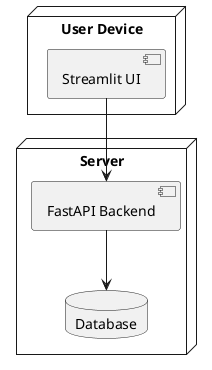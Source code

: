 @startuml
node "User Device" {
    [Streamlit UI]
}

node "Server" {
    [FastAPI Backend]
    database "Database" as DB
}

[Streamlit UI] --> [FastAPI Backend]
[FastAPI Backend] --> DB
@enduml
